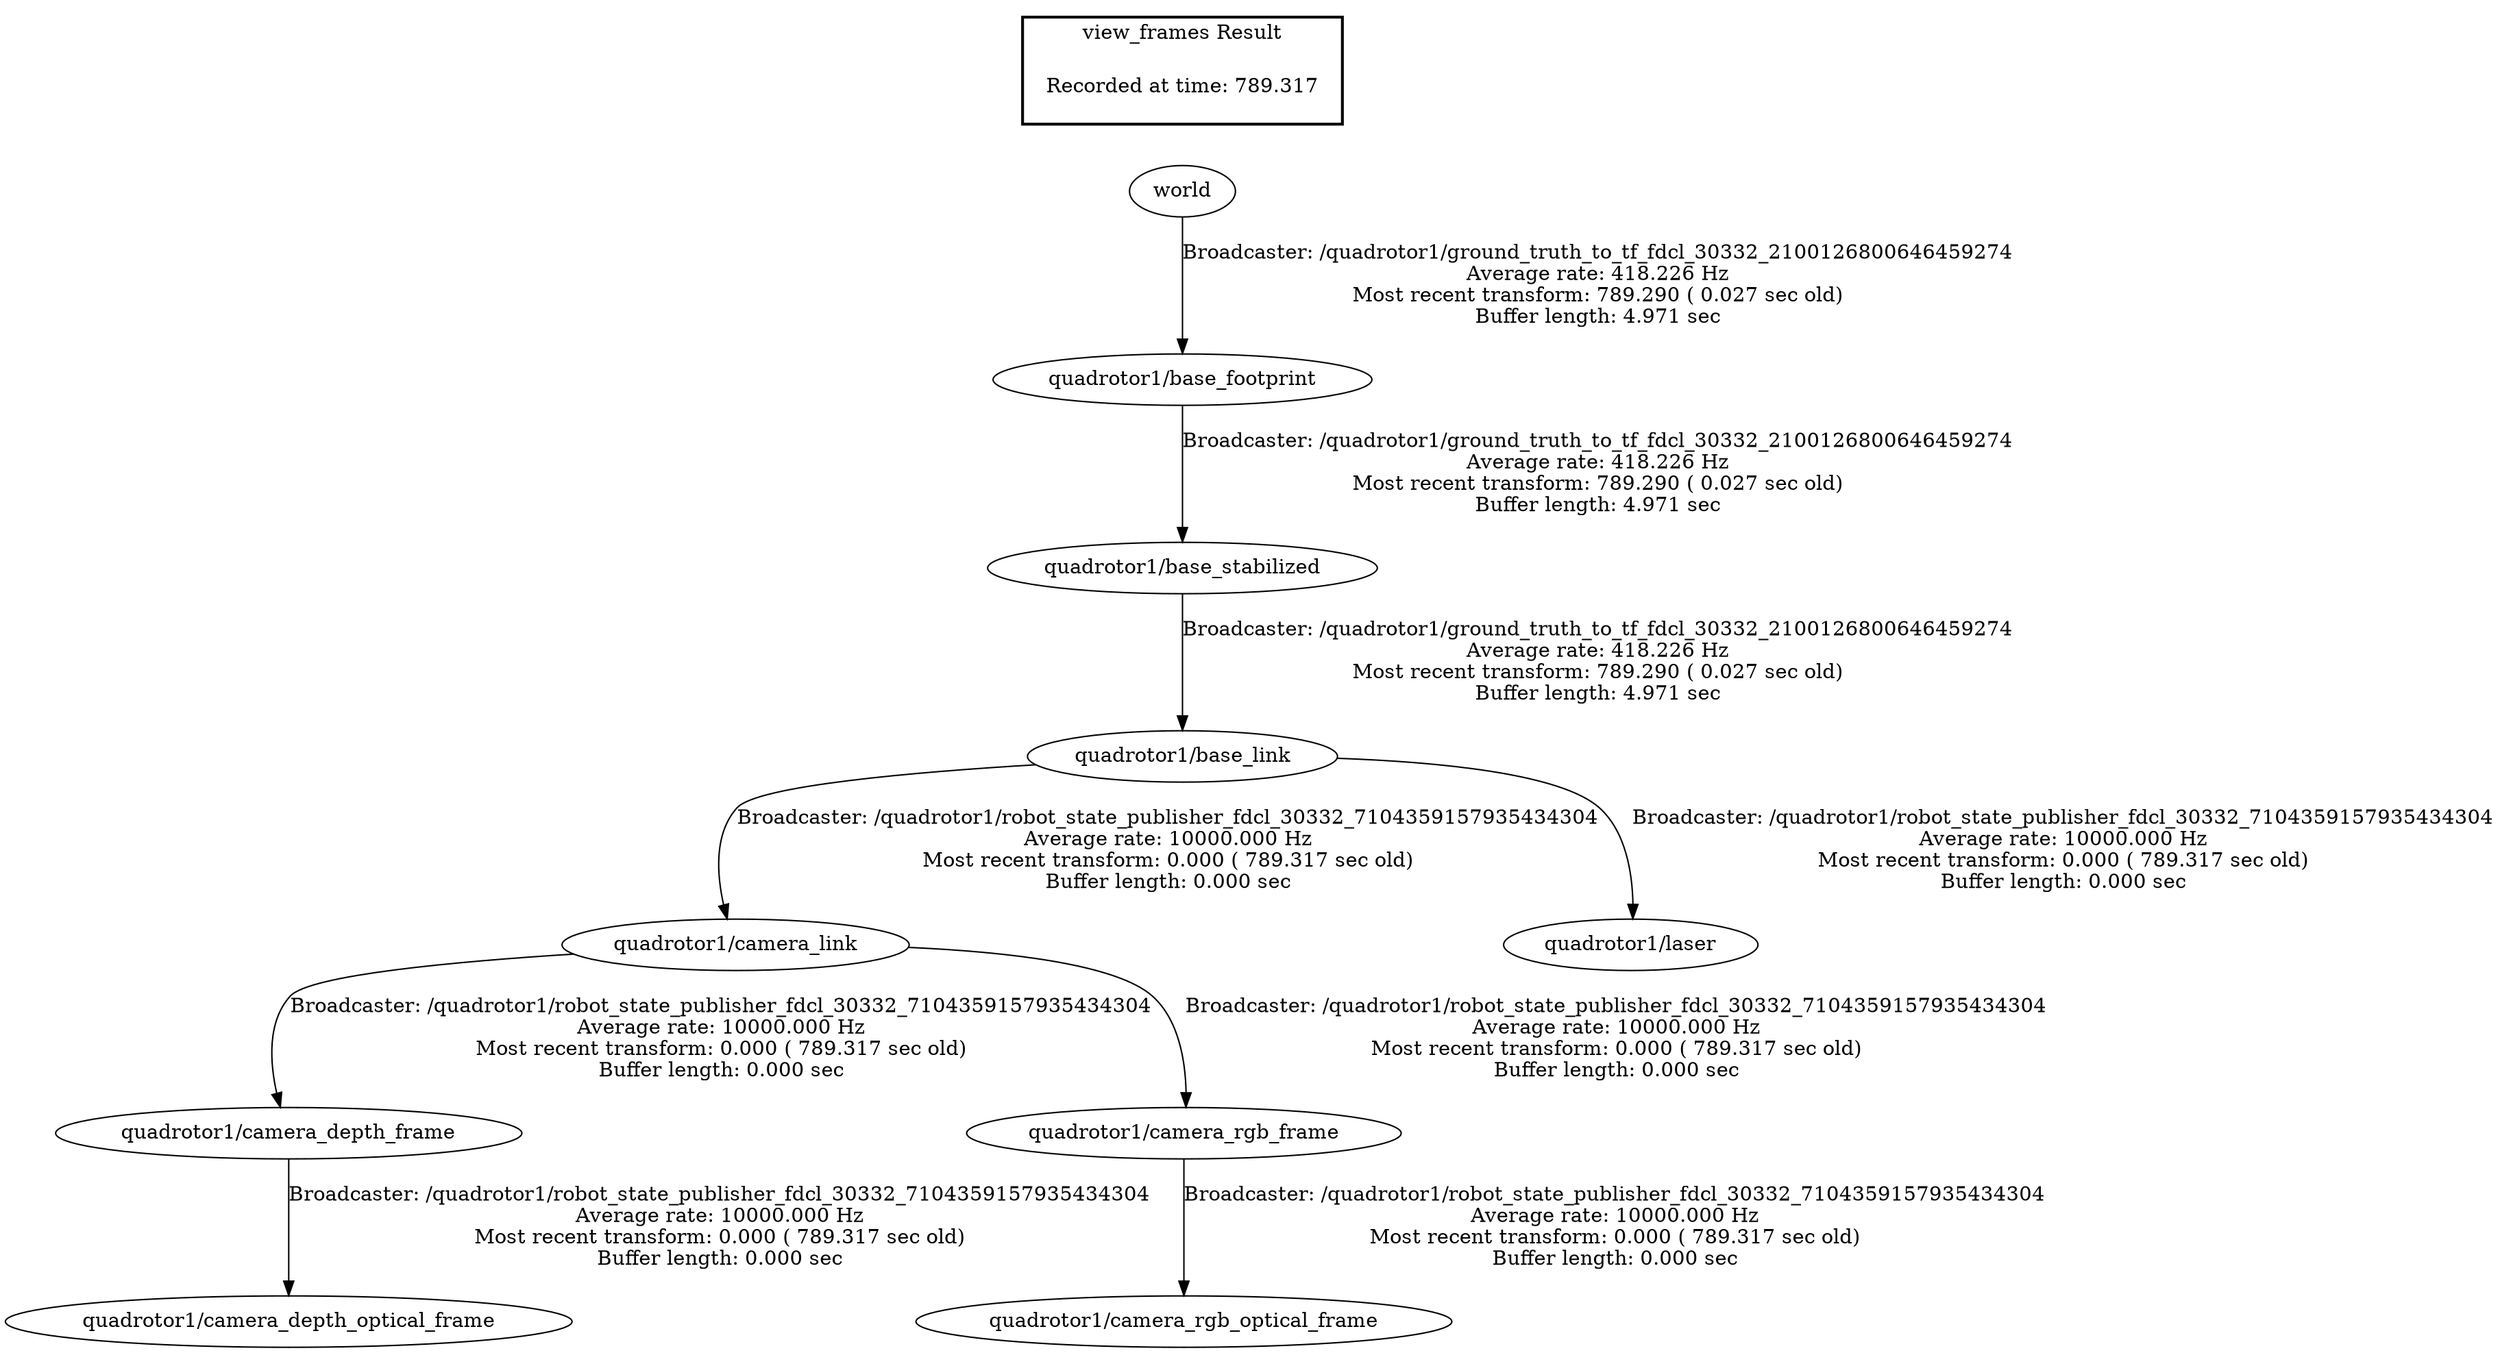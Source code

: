 digraph G {
"quadrotor1/camera_link" -> "quadrotor1/camera_depth_frame"[label="Broadcaster: /quadrotor1/robot_state_publisher_fdcl_30332_7104359157935434304\nAverage rate: 10000.000 Hz\nMost recent transform: 0.000 ( 789.317 sec old)\nBuffer length: 0.000 sec\n"];
"quadrotor1/base_link" -> "quadrotor1/camera_link"[label="Broadcaster: /quadrotor1/robot_state_publisher_fdcl_30332_7104359157935434304\nAverage rate: 10000.000 Hz\nMost recent transform: 0.000 ( 789.317 sec old)\nBuffer length: 0.000 sec\n"];
"quadrotor1/camera_depth_frame" -> "quadrotor1/camera_depth_optical_frame"[label="Broadcaster: /quadrotor1/robot_state_publisher_fdcl_30332_7104359157935434304\nAverage rate: 10000.000 Hz\nMost recent transform: 0.000 ( 789.317 sec old)\nBuffer length: 0.000 sec\n"];
"quadrotor1/base_stabilized" -> "quadrotor1/base_link"[label="Broadcaster: /quadrotor1/ground_truth_to_tf_fdcl_30332_2100126800646459274\nAverage rate: 418.226 Hz\nMost recent transform: 789.290 ( 0.027 sec old)\nBuffer length: 4.971 sec\n"];
"quadrotor1/camera_link" -> "quadrotor1/camera_rgb_frame"[label="Broadcaster: /quadrotor1/robot_state_publisher_fdcl_30332_7104359157935434304\nAverage rate: 10000.000 Hz\nMost recent transform: 0.000 ( 789.317 sec old)\nBuffer length: 0.000 sec\n"];
"quadrotor1/camera_rgb_frame" -> "quadrotor1/camera_rgb_optical_frame"[label="Broadcaster: /quadrotor1/robot_state_publisher_fdcl_30332_7104359157935434304\nAverage rate: 10000.000 Hz\nMost recent transform: 0.000 ( 789.317 sec old)\nBuffer length: 0.000 sec\n"];
"quadrotor1/base_link" -> "quadrotor1/laser"[label="Broadcaster: /quadrotor1/robot_state_publisher_fdcl_30332_7104359157935434304\nAverage rate: 10000.000 Hz\nMost recent transform: 0.000 ( 789.317 sec old)\nBuffer length: 0.000 sec\n"];
"world" -> "quadrotor1/base_footprint"[label="Broadcaster: /quadrotor1/ground_truth_to_tf_fdcl_30332_2100126800646459274\nAverage rate: 418.226 Hz\nMost recent transform: 789.290 ( 0.027 sec old)\nBuffer length: 4.971 sec\n"];
"quadrotor1/base_footprint" -> "quadrotor1/base_stabilized"[label="Broadcaster: /quadrotor1/ground_truth_to_tf_fdcl_30332_2100126800646459274\nAverage rate: 418.226 Hz\nMost recent transform: 789.290 ( 0.027 sec old)\nBuffer length: 4.971 sec\n"];
edge [style=invis];
 subgraph cluster_legend { style=bold; color=black; label ="view_frames Result";
"Recorded at time: 789.317"[ shape=plaintext ] ;
 }->"world";
}